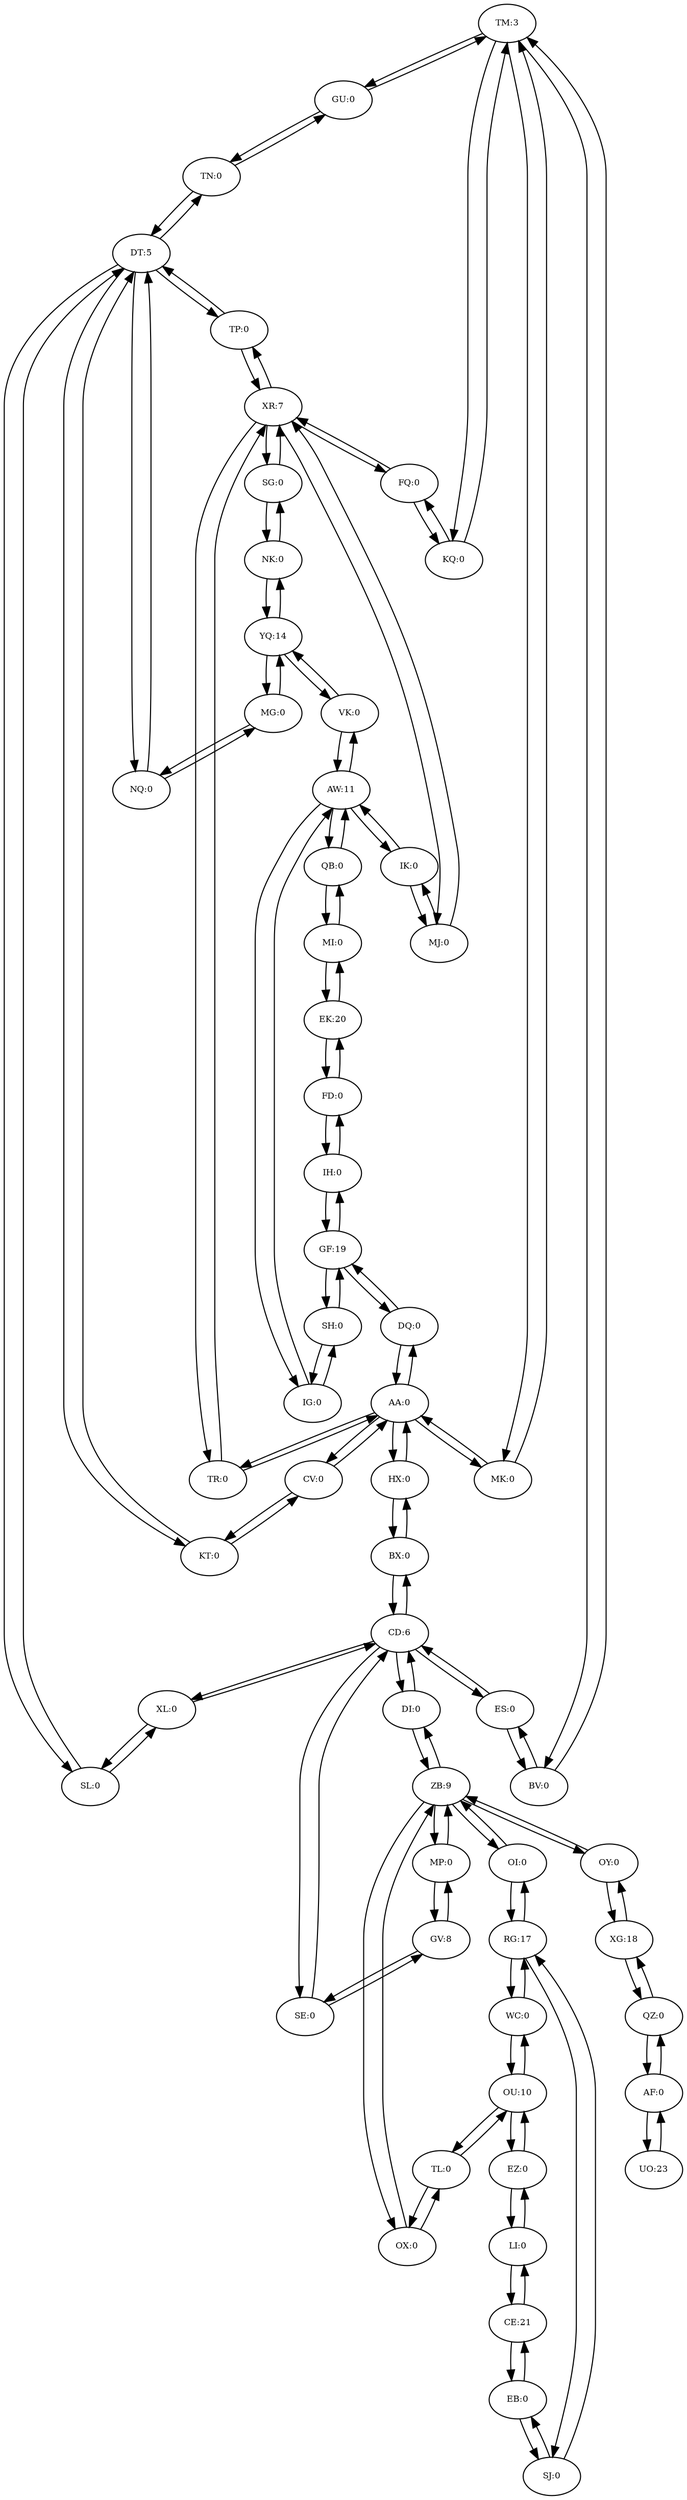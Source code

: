 digraph RGL__DirectedAdjacencyGraph {
    "TM:3" [
        fontsize = 8,
        label = "TM:3"
    ]

    "GU:0" [
        fontsize = 8,
        label = "GU:0"
    ]

    "KQ:0" [
        fontsize = 8,
        label = "KQ:0"
    ]

    "BV:0" [
        fontsize = 8,
        label = "BV:0"
    ]

    "MK:0" [
        fontsize = 8,
        label = "MK:0"
    ]

    "BX:0" [
        fontsize = 8,
        label = "BX:0"
    ]

    "CD:6" [
        fontsize = 8,
        label = "CD:6"
    ]

    "HX:0" [
        fontsize = 8,
        label = "HX:0"
    ]

    "GV:8" [
        fontsize = 8,
        label = "GV:8"
    ]

    "MP:0" [
        fontsize = 8,
        label = "MP:0"
    ]

    "SE:0" [
        fontsize = 8,
        label = "SE:0"
    ]

    "OI:0" [
        fontsize = 8,
        label = "OI:0"
    ]

    "ZB:9" [
        fontsize = 8,
        label = "ZB:9"
    ]

    "RG:17" [
        fontsize = 8,
        label = "RG:17"
    ]

    "OY:0" [
        fontsize = 8,
        label = "OY:0"
    ]

    "XG:18" [
        fontsize = 8,
        label = "XG:18"
    ]

    "EZ:0" [
        fontsize = 8,
        label = "EZ:0"
    ]

    "OU:10" [
        fontsize = 8,
        label = "OU:10"
    ]

    "LI:0" [
        fontsize = 8,
        label = "LI:0"
    ]

    "TN:0" [
        fontsize = 8,
        label = "TN:0"
    ]

    "DT:5" [
        fontsize = 8,
        label = "DT:5"
    ]

    "SG:0" [
        fontsize = 8,
        label = "SG:0"
    ]

    "XR:7" [
        fontsize = 8,
        label = "XR:7"
    ]

    "NK:0" [
        fontsize = 8,
        label = "NK:0"
    ]

    "EB:0" [
        fontsize = 8,
        label = "EB:0"
    ]

    "SJ:0" [
        fontsize = 8,
        label = "SJ:0"
    ]

    "CE:21" [
        fontsize = 8,
        label = "CE:21"
    ]

    "QB:0" [
        fontsize = 8,
        label = "QB:0"
    ]

    "AW:11" [
        fontsize = 8,
        label = "AW:11"
    ]

    "MI:0" [
        fontsize = 8,
        label = "MI:0"
    ]

    "IG:0" [
        fontsize = 8,
        label = "IG:0"
    ]

    "IK:0" [
        fontsize = 8,
        label = "IK:0"
    ]

    "VK:0" [
        fontsize = 8,
        label = "VK:0"
    ]

    "SH:0" [
        fontsize = 8,
        label = "SH:0"
    ]

    "MJ:0" [
        fontsize = 8,
        label = "MJ:0"
    ]

    "AA:0" [
        fontsize = 8,
        label = "AA:0"
    ]

    "QZ:0" [
        fontsize = 8,
        label = "QZ:0"
    ]

    "AF:0" [
        fontsize = 8,
        label = "AF:0"
    ]

    "CV:0" [
        fontsize = 8,
        label = "CV:0"
    ]

    "KT:0" [
        fontsize = 8,
        label = "KT:0"
    ]

    "ES:0" [
        fontsize = 8,
        label = "ES:0"
    ]

    "YQ:14" [
        fontsize = 8,
        label = "YQ:14"
    ]

    "SL:0" [
        fontsize = 8,
        label = "SL:0"
    ]

    "XL:0" [
        fontsize = 8,
        label = "XL:0"
    ]

    "WC:0" [
        fontsize = 8,
        label = "WC:0"
    ]

    "DI:0" [
        fontsize = 8,
        label = "DI:0"
    ]

    "OX:0" [
        fontsize = 8,
        label = "OX:0"
    ]

    "GF:19" [
        fontsize = 8,
        label = "GF:19"
    ]

    "DQ:0" [
        fontsize = 8,
        label = "DQ:0"
    ]

    "IH:0" [
        fontsize = 8,
        label = "IH:0"
    ]

    "TL:0" [
        fontsize = 8,
        label = "TL:0"
    ]

    "EK:20" [
        fontsize = 8,
        label = "EK:20"
    ]

    "FD:0" [
        fontsize = 8,
        label = "FD:0"
    ]

    "TR:0" [
        fontsize = 8,
        label = "TR:0"
    ]

    "UO:23" [
        fontsize = 8,
        label = "UO:23"
    ]

    "MG:0" [
        fontsize = 8,
        label = "MG:0"
    ]

    "FQ:0" [
        fontsize = 8,
        label = "FQ:0"
    ]

    "NQ:0" [
        fontsize = 8,
        label = "NQ:0"
    ]

    "TP:0" [
        fontsize = 8,
        label = "TP:0"
    ]

    "TM:3" -> "GU:0" [
        fontsize = 8
    ]

    "TM:3" -> "KQ:0" [
        fontsize = 8
    ]

    "TM:3" -> "BV:0" [
        fontsize = 8
    ]

    "TM:3" -> "MK:0" [
        fontsize = 8
    ]

    "GU:0" -> "TN:0" [
        fontsize = 8
    ]

    "GU:0" -> "TM:3" [
        fontsize = 8
    ]

    "KQ:0" -> "TM:3" [
        fontsize = 8
    ]

    "KQ:0" -> "FQ:0" [
        fontsize = 8
    ]

    "BV:0" -> "TM:3" [
        fontsize = 8
    ]

    "BV:0" -> "ES:0" [
        fontsize = 8
    ]

    "MK:0" -> "AA:0" [
        fontsize = 8
    ]

    "MK:0" -> "TM:3" [
        fontsize = 8
    ]

    "BX:0" -> "CD:6" [
        fontsize = 8
    ]

    "BX:0" -> "HX:0" [
        fontsize = 8
    ]

    "CD:6" -> "DI:0" [
        fontsize = 8
    ]

    "CD:6" -> "BX:0" [
        fontsize = 8
    ]

    "CD:6" -> "XL:0" [
        fontsize = 8
    ]

    "CD:6" -> "ES:0" [
        fontsize = 8
    ]

    "CD:6" -> "SE:0" [
        fontsize = 8
    ]

    "HX:0" -> "BX:0" [
        fontsize = 8
    ]

    "HX:0" -> "AA:0" [
        fontsize = 8
    ]

    "GV:8" -> "MP:0" [
        fontsize = 8
    ]

    "GV:8" -> "SE:0" [
        fontsize = 8
    ]

    "MP:0" -> "GV:8" [
        fontsize = 8
    ]

    "MP:0" -> "ZB:9" [
        fontsize = 8
    ]

    "SE:0" -> "GV:8" [
        fontsize = 8
    ]

    "SE:0" -> "CD:6" [
        fontsize = 8
    ]

    "OI:0" -> "ZB:9" [
        fontsize = 8
    ]

    "OI:0" -> "RG:17" [
        fontsize = 8
    ]

    "ZB:9" -> "OY:0" [
        fontsize = 8
    ]

    "ZB:9" -> "MP:0" [
        fontsize = 8
    ]

    "ZB:9" -> "DI:0" [
        fontsize = 8
    ]

    "ZB:9" -> "OX:0" [
        fontsize = 8
    ]

    "ZB:9" -> "OI:0" [
        fontsize = 8
    ]

    "RG:17" -> "SJ:0" [
        fontsize = 8
    ]

    "RG:17" -> "OI:0" [
        fontsize = 8
    ]

    "RG:17" -> "WC:0" [
        fontsize = 8
    ]

    "OY:0" -> "XG:18" [
        fontsize = 8
    ]

    "OY:0" -> "ZB:9" [
        fontsize = 8
    ]

    "XG:18" -> "QZ:0" [
        fontsize = 8
    ]

    "XG:18" -> "OY:0" [
        fontsize = 8
    ]

    "EZ:0" -> "OU:10" [
        fontsize = 8
    ]

    "EZ:0" -> "LI:0" [
        fontsize = 8
    ]

    "OU:10" -> "EZ:0" [
        fontsize = 8
    ]

    "OU:10" -> "TL:0" [
        fontsize = 8
    ]

    "OU:10" -> "WC:0" [
        fontsize = 8
    ]

    "LI:0" -> "EZ:0" [
        fontsize = 8
    ]

    "LI:0" -> "CE:21" [
        fontsize = 8
    ]

    "TN:0" -> "DT:5" [
        fontsize = 8
    ]

    "TN:0" -> "GU:0" [
        fontsize = 8
    ]

    "DT:5" -> "NQ:0" [
        fontsize = 8
    ]

    "DT:5" -> "TP:0" [
        fontsize = 8
    ]

    "DT:5" -> "KT:0" [
        fontsize = 8
    ]

    "DT:5" -> "SL:0" [
        fontsize = 8
    ]

    "DT:5" -> "TN:0" [
        fontsize = 8
    ]

    "SG:0" -> "XR:7" [
        fontsize = 8
    ]

    "SG:0" -> "NK:0" [
        fontsize = 8
    ]

    "XR:7" -> "TR:0" [
        fontsize = 8
    ]

    "XR:7" -> "FQ:0" [
        fontsize = 8
    ]

    "XR:7" -> "TP:0" [
        fontsize = 8
    ]

    "XR:7" -> "MJ:0" [
        fontsize = 8
    ]

    "XR:7" -> "SG:0" [
        fontsize = 8
    ]

    "NK:0" -> "YQ:14" [
        fontsize = 8
    ]

    "NK:0" -> "SG:0" [
        fontsize = 8
    ]

    "EB:0" -> "SJ:0" [
        fontsize = 8
    ]

    "EB:0" -> "CE:21" [
        fontsize = 8
    ]

    "SJ:0" -> "RG:17" [
        fontsize = 8
    ]

    "SJ:0" -> "EB:0" [
        fontsize = 8
    ]

    "CE:21" -> "LI:0" [
        fontsize = 8
    ]

    "CE:21" -> "EB:0" [
        fontsize = 8
    ]

    "QB:0" -> "AW:11" [
        fontsize = 8
    ]

    "QB:0" -> "MI:0" [
        fontsize = 8
    ]

    "AW:11" -> "QB:0" [
        fontsize = 8
    ]

    "AW:11" -> "IG:0" [
        fontsize = 8
    ]

    "AW:11" -> "IK:0" [
        fontsize = 8
    ]

    "AW:11" -> "VK:0" [
        fontsize = 8
    ]

    "MI:0" -> "EK:20" [
        fontsize = 8
    ]

    "MI:0" -> "QB:0" [
        fontsize = 8
    ]

    "IG:0" -> "AW:11" [
        fontsize = 8
    ]

    "IG:0" -> "SH:0" [
        fontsize = 8
    ]

    "IK:0" -> "MJ:0" [
        fontsize = 8
    ]

    "IK:0" -> "AW:11" [
        fontsize = 8
    ]

    "VK:0" -> "YQ:14" [
        fontsize = 8
    ]

    "VK:0" -> "AW:11" [
        fontsize = 8
    ]

    "SH:0" -> "IG:0" [
        fontsize = 8
    ]

    "SH:0" -> "GF:19" [
        fontsize = 8
    ]

    "MJ:0" -> "IK:0" [
        fontsize = 8
    ]

    "MJ:0" -> "XR:7" [
        fontsize = 8
    ]

    "AA:0" -> "CV:0" [
        fontsize = 8
    ]

    "AA:0" -> "HX:0" [
        fontsize = 8
    ]

    "AA:0" -> "TR:0" [
        fontsize = 8
    ]

    "AA:0" -> "MK:0" [
        fontsize = 8
    ]

    "AA:0" -> "DQ:0" [
        fontsize = 8
    ]

    "QZ:0" -> "AF:0" [
        fontsize = 8
    ]

    "QZ:0" -> "XG:18" [
        fontsize = 8
    ]

    "AF:0" -> "UO:23" [
        fontsize = 8
    ]

    "AF:0" -> "QZ:0" [
        fontsize = 8
    ]

    "CV:0" -> "KT:0" [
        fontsize = 8
    ]

    "CV:0" -> "AA:0" [
        fontsize = 8
    ]

    "KT:0" -> "DT:5" [
        fontsize = 8
    ]

    "KT:0" -> "CV:0" [
        fontsize = 8
    ]

    "ES:0" -> "BV:0" [
        fontsize = 8
    ]

    "ES:0" -> "CD:6" [
        fontsize = 8
    ]

    "YQ:14" -> "VK:0" [
        fontsize = 8
    ]

    "YQ:14" -> "MG:0" [
        fontsize = 8
    ]

    "YQ:14" -> "NK:0" [
        fontsize = 8
    ]

    "SL:0" -> "DT:5" [
        fontsize = 8
    ]

    "SL:0" -> "XL:0" [
        fontsize = 8
    ]

    "XL:0" -> "CD:6" [
        fontsize = 8
    ]

    "XL:0" -> "SL:0" [
        fontsize = 8
    ]

    "WC:0" -> "RG:17" [
        fontsize = 8
    ]

    "WC:0" -> "OU:10" [
        fontsize = 8
    ]

    "DI:0" -> "ZB:9" [
        fontsize = 8
    ]

    "DI:0" -> "CD:6" [
        fontsize = 8
    ]

    "OX:0" -> "TL:0" [
        fontsize = 8
    ]

    "OX:0" -> "ZB:9" [
        fontsize = 8
    ]

    "GF:19" -> "DQ:0" [
        fontsize = 8
    ]

    "GF:19" -> "SH:0" [
        fontsize = 8
    ]

    "GF:19" -> "IH:0" [
        fontsize = 8
    ]

    "DQ:0" -> "GF:19" [
        fontsize = 8
    ]

    "DQ:0" -> "AA:0" [
        fontsize = 8
    ]

    "IH:0" -> "GF:19" [
        fontsize = 8
    ]

    "IH:0" -> "FD:0" [
        fontsize = 8
    ]

    "TL:0" -> "OU:10" [
        fontsize = 8
    ]

    "TL:0" -> "OX:0" [
        fontsize = 8
    ]

    "EK:20" -> "FD:0" [
        fontsize = 8
    ]

    "EK:20" -> "MI:0" [
        fontsize = 8
    ]

    "FD:0" -> "IH:0" [
        fontsize = 8
    ]

    "FD:0" -> "EK:20" [
        fontsize = 8
    ]

    "TR:0" -> "XR:7" [
        fontsize = 8
    ]

    "TR:0" -> "AA:0" [
        fontsize = 8
    ]

    "UO:23" -> "AF:0" [
        fontsize = 8
    ]

    "MG:0" -> "NQ:0" [
        fontsize = 8
    ]

    "MG:0" -> "YQ:14" [
        fontsize = 8
    ]

    "FQ:0" -> "XR:7" [
        fontsize = 8
    ]

    "FQ:0" -> "KQ:0" [
        fontsize = 8
    ]

    "NQ:0" -> "DT:5" [
        fontsize = 8
    ]

    "NQ:0" -> "MG:0" [
        fontsize = 8
    ]

    "TP:0" -> "XR:7" [
        fontsize = 8
    ]

    "TP:0" -> "DT:5" [
        fontsize = 8
    ]
}
